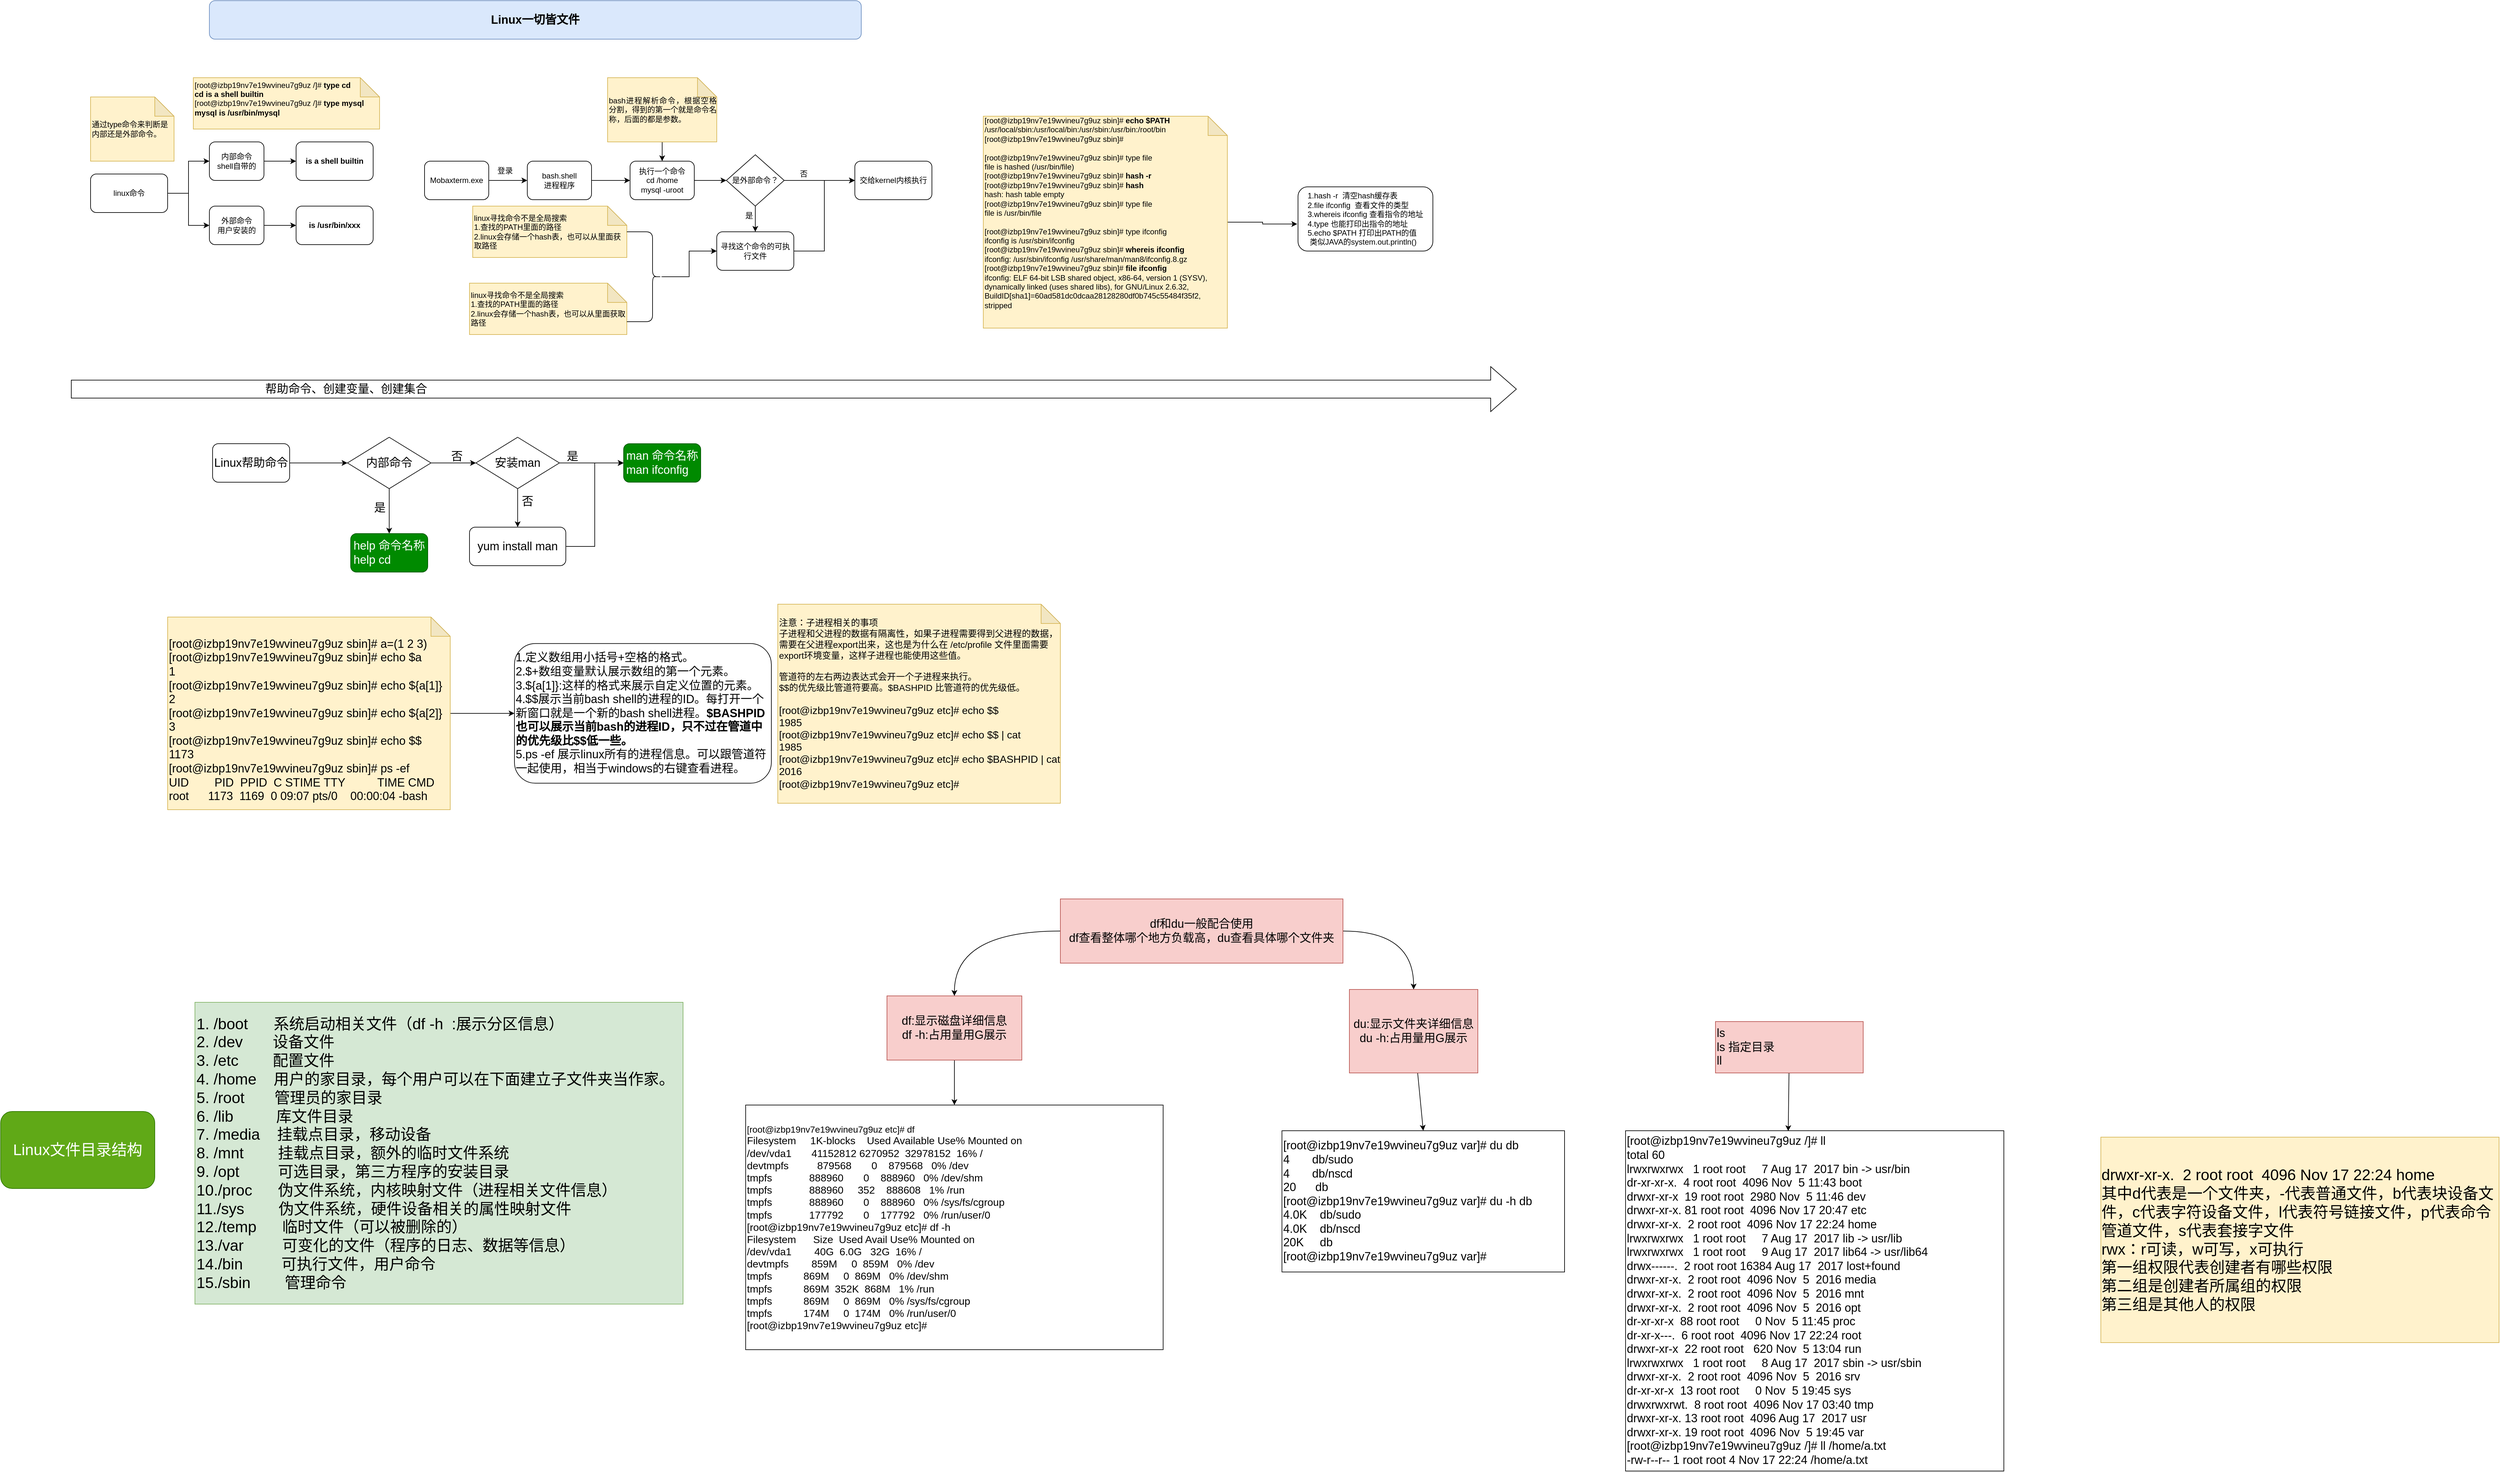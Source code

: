<mxfile version="20.3.0" type="github">
  <diagram id="oAzEaGaUQTRbANgigkAJ" name="第 1 页">
    <mxGraphModel dx="2728" dy="2198" grid="1" gridSize="10" guides="1" tooltips="1" connect="1" arrows="1" fold="1" page="1" pageScale="1" pageWidth="827" pageHeight="1169" math="0" shadow="0">
      <root>
        <mxCell id="0" />
        <mxCell id="1" parent="0" />
        <mxCell id="oppgy_vlvS0_JxThyo8Q-2" style="edgeStyle=orthogonalEdgeStyle;rounded=0;orthogonalLoop=1;jettySize=auto;html=1;exitX=1;exitY=0.5;exitDx=0;exitDy=0;" parent="1" source="oppgy_vlvS0_JxThyo8Q-1" edge="1">
          <mxGeometry relative="1" as="geometry">
            <mxPoint x="710" y="-50" as="targetPoint" />
          </mxGeometry>
        </mxCell>
        <mxCell id="oppgy_vlvS0_JxThyo8Q-1" value="Mobaxterm.exe" style="rounded=1;whiteSpace=wrap;html=1;" parent="1" vertex="1">
          <mxGeometry x="550" y="-80" width="100" height="60" as="geometry" />
        </mxCell>
        <mxCell id="oppgy_vlvS0_JxThyo8Q-5" style="edgeStyle=orthogonalEdgeStyle;rounded=0;orthogonalLoop=1;jettySize=auto;html=1;" parent="1" source="oppgy_vlvS0_JxThyo8Q-3" edge="1">
          <mxGeometry relative="1" as="geometry">
            <mxPoint x="870" y="-50" as="targetPoint" />
          </mxGeometry>
        </mxCell>
        <mxCell id="oppgy_vlvS0_JxThyo8Q-3" value="bash.shell&lt;br&gt;进程程序" style="rounded=1;whiteSpace=wrap;html=1;" parent="1" vertex="1">
          <mxGeometry x="710" y="-80" width="100" height="60" as="geometry" />
        </mxCell>
        <mxCell id="oppgy_vlvS0_JxThyo8Q-4" value="登录" style="text;html=1;align=center;verticalAlign=middle;resizable=0;points=[];autosize=1;strokeColor=none;fillColor=none;" parent="1" vertex="1">
          <mxGeometry x="650" y="-80" width="50" height="30" as="geometry" />
        </mxCell>
        <mxCell id="oppgy_vlvS0_JxThyo8Q-26" style="edgeStyle=orthogonalEdgeStyle;rounded=0;orthogonalLoop=1;jettySize=auto;html=1;entryX=0;entryY=0.5;entryDx=0;entryDy=0;" parent="1" source="oppgy_vlvS0_JxThyo8Q-6" target="oppgy_vlvS0_JxThyo8Q-25" edge="1">
          <mxGeometry relative="1" as="geometry" />
        </mxCell>
        <mxCell id="oppgy_vlvS0_JxThyo8Q-6" value="执行一个命令&lt;br&gt;cd /home&lt;br&gt;mysql -uroot" style="rounded=1;whiteSpace=wrap;html=1;" parent="1" vertex="1">
          <mxGeometry x="870" y="-80" width="100" height="60" as="geometry" />
        </mxCell>
        <mxCell id="oppgy_vlvS0_JxThyo8Q-24" style="edgeStyle=orthogonalEdgeStyle;rounded=0;orthogonalLoop=1;jettySize=auto;html=1;" parent="1" source="oppgy_vlvS0_JxThyo8Q-10" target="oppgy_vlvS0_JxThyo8Q-6" edge="1">
          <mxGeometry relative="1" as="geometry" />
        </mxCell>
        <mxCell id="oppgy_vlvS0_JxThyo8Q-10" value="&lt;div style=&quot;text-align: justify;&quot;&gt;&lt;span style=&quot;background-color: initial;&quot;&gt;bash进程解析命令，根据空格分割，得到的第一个就是命令名称，后面的都是参数。&lt;/span&gt;&lt;/div&gt;" style="shape=note;whiteSpace=wrap;html=1;backgroundOutline=1;darkOpacity=0.05;fillColor=#fff2cc;strokeColor=#d6b656;align=left;" parent="1" vertex="1">
          <mxGeometry x="835" y="-210" width="170" height="100" as="geometry" />
        </mxCell>
        <mxCell id="oppgy_vlvS0_JxThyo8Q-16" style="edgeStyle=orthogonalEdgeStyle;rounded=0;orthogonalLoop=1;jettySize=auto;html=1;exitX=1;exitY=0.5;exitDx=0;exitDy=0;entryX=0;entryY=0.5;entryDx=0;entryDy=0;" parent="1" source="oppgy_vlvS0_JxThyo8Q-12" target="oppgy_vlvS0_JxThyo8Q-13" edge="1">
          <mxGeometry relative="1" as="geometry" />
        </mxCell>
        <mxCell id="oppgy_vlvS0_JxThyo8Q-17" style="edgeStyle=orthogonalEdgeStyle;rounded=0;orthogonalLoop=1;jettySize=auto;html=1;exitX=1;exitY=0.5;exitDx=0;exitDy=0;entryX=0;entryY=0.5;entryDx=0;entryDy=0;" parent="1" source="oppgy_vlvS0_JxThyo8Q-12" target="oppgy_vlvS0_JxThyo8Q-14" edge="1">
          <mxGeometry relative="1" as="geometry" />
        </mxCell>
        <mxCell id="oppgy_vlvS0_JxThyo8Q-12" value="linux命令" style="rounded=1;whiteSpace=wrap;html=1;" parent="1" vertex="1">
          <mxGeometry x="30" y="-60" width="120" height="60" as="geometry" />
        </mxCell>
        <mxCell id="oppgy_vlvS0_JxThyo8Q-31" style="edgeStyle=orthogonalEdgeStyle;rounded=0;orthogonalLoop=1;jettySize=auto;html=1;entryX=0;entryY=0.5;entryDx=0;entryDy=0;" parent="1" source="oppgy_vlvS0_JxThyo8Q-13" target="oppgy_vlvS0_JxThyo8Q-30" edge="1">
          <mxGeometry relative="1" as="geometry" />
        </mxCell>
        <mxCell id="oppgy_vlvS0_JxThyo8Q-13" value="内部命令&lt;br&gt;shell自带的" style="rounded=1;whiteSpace=wrap;html=1;" parent="1" vertex="1">
          <mxGeometry x="215" y="-110" width="85" height="60" as="geometry" />
        </mxCell>
        <mxCell id="oppgy_vlvS0_JxThyo8Q-33" style="edgeStyle=orthogonalEdgeStyle;rounded=0;orthogonalLoop=1;jettySize=auto;html=1;entryX=0;entryY=0.5;entryDx=0;entryDy=0;" parent="1" source="oppgy_vlvS0_JxThyo8Q-14" target="oppgy_vlvS0_JxThyo8Q-32" edge="1">
          <mxGeometry relative="1" as="geometry" />
        </mxCell>
        <mxCell id="oppgy_vlvS0_JxThyo8Q-14" value="外部命令&lt;br&gt;用户安装的" style="rounded=1;whiteSpace=wrap;html=1;" parent="1" vertex="1">
          <mxGeometry x="215" y="-10" width="85" height="60" as="geometry" />
        </mxCell>
        <mxCell id="oppgy_vlvS0_JxThyo8Q-19" value="通过type命令来判断是内部还是外部命令。" style="shape=note;whiteSpace=wrap;html=1;backgroundOutline=1;darkOpacity=0.05;fillColor=#fff2cc;strokeColor=#d6b656;align=left;" parent="1" vertex="1">
          <mxGeometry x="30" y="-180" width="130" height="100" as="geometry" />
        </mxCell>
        <mxCell id="oppgy_vlvS0_JxThyo8Q-20" value="&lt;div&gt;[root@izbp19nv7e19wvineu7g9uz /]# &lt;b&gt;type cd&lt;/b&gt;&lt;/div&gt;&lt;div&gt;&lt;b&gt;cd is a shell builtin&lt;/b&gt;&lt;/div&gt;&lt;div&gt;[root@izbp19nv7e19wvineu7g9uz /]# &lt;b&gt;type mysql&lt;/b&gt;&lt;/div&gt;&lt;div&gt;&lt;b&gt;mysql is /usr/bin/mysql&lt;/b&gt;&lt;/div&gt;&lt;div&gt;&lt;br&gt;&lt;/div&gt;" style="shape=note;whiteSpace=wrap;html=1;backgroundOutline=1;darkOpacity=0.05;fillColor=#fff2cc;strokeColor=#d6b656;align=left;" parent="1" vertex="1">
          <mxGeometry x="190" y="-210" width="290" height="80" as="geometry" />
        </mxCell>
        <mxCell id="oppgy_vlvS0_JxThyo8Q-35" style="edgeStyle=orthogonalEdgeStyle;rounded=0;orthogonalLoop=1;jettySize=auto;html=1;entryX=0;entryY=0.5;entryDx=0;entryDy=0;" parent="1" source="oppgy_vlvS0_JxThyo8Q-23" target="oppgy_vlvS0_JxThyo8Q-34" edge="1">
          <mxGeometry relative="1" as="geometry" />
        </mxCell>
        <mxCell id="oppgy_vlvS0_JxThyo8Q-23" value="寻找这个命令的可执行文件" style="rounded=1;whiteSpace=wrap;html=1;" parent="1" vertex="1">
          <mxGeometry x="1005" y="30" width="120" height="60" as="geometry" />
        </mxCell>
        <mxCell id="oppgy_vlvS0_JxThyo8Q-28" style="edgeStyle=orthogonalEdgeStyle;rounded=0;orthogonalLoop=1;jettySize=auto;html=1;" parent="1" source="oppgy_vlvS0_JxThyo8Q-25" target="oppgy_vlvS0_JxThyo8Q-23" edge="1">
          <mxGeometry relative="1" as="geometry" />
        </mxCell>
        <mxCell id="oppgy_vlvS0_JxThyo8Q-36" style="edgeStyle=orthogonalEdgeStyle;rounded=0;orthogonalLoop=1;jettySize=auto;html=1;entryX=0;entryY=0.5;entryDx=0;entryDy=0;" parent="1" source="oppgy_vlvS0_JxThyo8Q-25" target="oppgy_vlvS0_JxThyo8Q-34" edge="1">
          <mxGeometry relative="1" as="geometry" />
        </mxCell>
        <mxCell id="oppgy_vlvS0_JxThyo8Q-25" value="是外部命令？" style="rhombus;whiteSpace=wrap;html=1;" parent="1" vertex="1">
          <mxGeometry x="1020" y="-90" width="90" height="80" as="geometry" />
        </mxCell>
        <mxCell id="oppgy_vlvS0_JxThyo8Q-29" value="是" style="text;html=1;align=center;verticalAlign=middle;resizable=0;points=[];autosize=1;strokeColor=none;fillColor=none;" parent="1" vertex="1">
          <mxGeometry x="1035" y="-10" width="40" height="30" as="geometry" />
        </mxCell>
        <mxCell id="oppgy_vlvS0_JxThyo8Q-30" value="&lt;b style=&quot;text-align: left;&quot;&gt;is a shell builtin&lt;/b&gt;" style="rounded=1;whiteSpace=wrap;html=1;" parent="1" vertex="1">
          <mxGeometry x="350" y="-110" width="120" height="60" as="geometry" />
        </mxCell>
        <mxCell id="oppgy_vlvS0_JxThyo8Q-32" value="&lt;b style=&quot;text-align: left;&quot;&gt;is /usr/bin/xxx&lt;/b&gt;" style="rounded=1;whiteSpace=wrap;html=1;" parent="1" vertex="1">
          <mxGeometry x="350" y="-10" width="120" height="60" as="geometry" />
        </mxCell>
        <mxCell id="oppgy_vlvS0_JxThyo8Q-34" value="交给kernel内核执行" style="rounded=1;whiteSpace=wrap;html=1;" parent="1" vertex="1">
          <mxGeometry x="1220" y="-80" width="120" height="60" as="geometry" />
        </mxCell>
        <mxCell id="oppgy_vlvS0_JxThyo8Q-37" value="否" style="text;html=1;align=center;verticalAlign=middle;resizable=0;points=[];autosize=1;strokeColor=none;fillColor=none;" parent="1" vertex="1">
          <mxGeometry x="1120" y="-75" width="40" height="30" as="geometry" />
        </mxCell>
        <mxCell id="oppgy_vlvS0_JxThyo8Q-38" value="linux寻找命令不是全局搜索&lt;br&gt;1.查找的PATH里面的路径&lt;br&gt;&lt;div style=&quot;&quot;&gt;&lt;span style=&quot;background-color: initial;&quot;&gt;2.linux会存储一个hash表，也可以从里面获取路径&lt;/span&gt;&lt;/div&gt;" style="shape=note;whiteSpace=wrap;html=1;backgroundOutline=1;darkOpacity=0.05;fillColor=#fff2cc;strokeColor=#d6b656;align=left;" parent="1" vertex="1">
          <mxGeometry x="625" y="-10" width="240" height="80" as="geometry" />
        </mxCell>
        <mxCell id="oppgy_vlvS0_JxThyo8Q-39" value="linux寻找命令不是全局搜索&lt;br&gt;1.查找的PATH里面的路径&lt;br&gt;&lt;div style=&quot;&quot;&gt;&lt;span style=&quot;background-color: initial;&quot;&gt;2.linux会存储一个hash表，也可以从里面获取路径&lt;/span&gt;&lt;/div&gt;" style="shape=note;whiteSpace=wrap;html=1;backgroundOutline=1;darkOpacity=0.05;fillColor=#fff2cc;strokeColor=#d6b656;align=left;" parent="1" vertex="1">
          <mxGeometry x="620" y="110" width="245" height="80" as="geometry" />
        </mxCell>
        <mxCell id="oppgy_vlvS0_JxThyo8Q-46" style="edgeStyle=orthogonalEdgeStyle;rounded=0;orthogonalLoop=1;jettySize=auto;html=1;entryX=-0.006;entryY=0.579;entryDx=0;entryDy=0;entryPerimeter=0;fontSize=18;" parent="1" source="oppgy_vlvS0_JxThyo8Q-40" target="oppgy_vlvS0_JxThyo8Q-44" edge="1">
          <mxGeometry relative="1" as="geometry" />
        </mxCell>
        <mxCell id="oppgy_vlvS0_JxThyo8Q-40" value="&lt;div&gt;&lt;div&gt;[root@izbp19nv7e19wvineu7g9uz sbin]# &lt;b&gt;echo $PATH&lt;/b&gt;&lt;/div&gt;&lt;div&gt;/usr/local/sbin:/usr/local/bin:/usr/sbin:/usr/bin:/root/bin&lt;/div&gt;&lt;div&gt;[root@izbp19nv7e19wvineu7g9uz sbin]#&lt;/div&gt;&lt;/div&gt;&lt;div&gt;&lt;br&gt;&lt;/div&gt;&lt;div&gt;[root@izbp19nv7e19wvineu7g9uz sbin]# type file&lt;/div&gt;&lt;div&gt;file is hashed (/usr/bin/file)&lt;/div&gt;&lt;div&gt;[root@izbp19nv7e19wvineu7g9uz sbin]# &lt;b&gt;hash -r&lt;/b&gt;&lt;/div&gt;&lt;div&gt;[root@izbp19nv7e19wvineu7g9uz sbin]# &lt;b&gt;hash&lt;/b&gt;&lt;/div&gt;&lt;div&gt;hash: hash table empty&lt;/div&gt;&lt;div&gt;[root@izbp19nv7e19wvineu7g9uz sbin]# type file&lt;/div&gt;&lt;div&gt;file is /usr/bin/file&lt;/div&gt;&lt;div&gt;&lt;br&gt;&lt;/div&gt;&lt;div&gt;&lt;div&gt;[root@izbp19nv7e19wvineu7g9uz sbin]# type ifconfig&lt;/div&gt;&lt;div&gt;ifconfig is /usr/sbin/ifconfig&lt;/div&gt;&lt;div&gt;[root@izbp19nv7e19wvineu7g9uz sbin]# &lt;b&gt;whereis ifconfig&lt;/b&gt;&lt;/div&gt;&lt;div&gt;ifconfig: /usr/sbin/ifconfig /usr/share/man/man8/ifconfig.8.gz&lt;/div&gt;&lt;div&gt;[root@izbp19nv7e19wvineu7g9uz sbin]# &lt;b&gt;file ifconfig&lt;/b&gt;&lt;/div&gt;&lt;div&gt;ifconfig: ELF 64-bit LSB shared object, x86-64, version 1 (SYSV), dynamically linked (uses shared libs), for GNU/Linux 2.6.32, BuildID[sha1]=60ad581dc0dcaa28128280df0b745c55484f35f2, stripped&lt;/div&gt;&lt;/div&gt;&lt;div&gt;&lt;br&gt;&lt;/div&gt;&lt;div&gt;&lt;br&gt;&lt;/div&gt;" style="shape=note;whiteSpace=wrap;html=1;backgroundOutline=1;darkOpacity=0.05;fillColor=#fff2cc;strokeColor=#d6b656;align=left;" parent="1" vertex="1">
          <mxGeometry x="1420" y="-150" width="380" height="330" as="geometry" />
        </mxCell>
        <mxCell id="oppgy_vlvS0_JxThyo8Q-42" style="edgeStyle=orthogonalEdgeStyle;rounded=0;orthogonalLoop=1;jettySize=auto;html=1;" parent="1" source="oppgy_vlvS0_JxThyo8Q-41" target="oppgy_vlvS0_JxThyo8Q-23" edge="1">
          <mxGeometry relative="1" as="geometry">
            <Array as="points">
              <mxPoint x="962" y="100" />
              <mxPoint x="962" y="60" />
            </Array>
          </mxGeometry>
        </mxCell>
        <mxCell id="oppgy_vlvS0_JxThyo8Q-41" value="" style="shape=curlyBracket;whiteSpace=wrap;html=1;rounded=1;flipH=1;labelPosition=right;verticalLabelPosition=middle;align=left;verticalAlign=middle;size=0.259;" parent="1" vertex="1">
          <mxGeometry x="865" y="30" width="54" height="140" as="geometry" />
        </mxCell>
        <mxCell id="oppgy_vlvS0_JxThyo8Q-44" value="&lt;div style=&quot;text-align: left;&quot;&gt;&lt;span style=&quot;background-color: initial;&quot;&gt;1.hash -r&amp;nbsp; 清空hash缓存表&lt;/span&gt;&lt;/div&gt;&lt;div style=&quot;text-align: left;&quot;&gt;&lt;span style=&quot;background-color: initial;&quot;&gt;2.file ifconfig&amp;nbsp; 查看文件的类型&lt;/span&gt;&lt;/div&gt;&lt;div style=&quot;text-align: left;&quot;&gt;&lt;span style=&quot;background-color: initial;&quot;&gt;3.whereis ifconfig 查看指令的地址&lt;/span&gt;&lt;/div&gt;&lt;div style=&quot;text-align: left;&quot;&gt;&lt;span style=&quot;background-color: initial;&quot;&gt;4.type 也能打印出指令的地址&lt;/span&gt;&lt;/div&gt;&lt;div style=&quot;text-align: left;&quot;&gt;&lt;span style=&quot;background-color: initial;&quot;&gt;5.echo $PATH 打印出PATH的值&lt;/span&gt;&lt;/div&gt;&lt;div style=&quot;text-align: left;&quot;&gt;&lt;span style=&quot;background-color: initial;&quot;&gt;&amp;nbsp;类似JAVA的system.out.println()&lt;/span&gt;&lt;/div&gt;" style="rounded=1;whiteSpace=wrap;html=1;" parent="1" vertex="1">
          <mxGeometry x="1910" y="-40" width="210" height="100" as="geometry" />
        </mxCell>
        <mxCell id="oppgy_vlvS0_JxThyo8Q-45" value="&lt;font style=&quot;font-size: 18px;&quot;&gt;&lt;b&gt;Linux一切皆文件&lt;/b&gt;&lt;/font&gt;" style="rounded=1;whiteSpace=wrap;html=1;fillColor=#dae8fc;strokeColor=#6c8ebf;" parent="1" vertex="1">
          <mxGeometry x="215" y="-330" width="1015" height="60" as="geometry" />
        </mxCell>
        <mxCell id="oppgy_vlvS0_JxThyo8Q-48" value="&amp;nbsp; &amp;nbsp; &amp;nbsp; &amp;nbsp; &amp;nbsp; &amp;nbsp; &amp;nbsp; &amp;nbsp; &amp;nbsp; &amp;nbsp; &amp;nbsp; &amp;nbsp; &amp;nbsp; &amp;nbsp; &amp;nbsp; &amp;nbsp; &amp;nbsp; &amp;nbsp; &amp;nbsp; &amp;nbsp; &amp;nbsp; &amp;nbsp; &amp;nbsp; &amp;nbsp; &amp;nbsp; &amp;nbsp; &amp;nbsp; &amp;nbsp; &amp;nbsp; &amp;nbsp; 帮助命令、创建变量、创建集合" style="html=1;shadow=0;dashed=0;align=left;verticalAlign=middle;shape=mxgraph.arrows2.arrow;dy=0.6;dx=40;notch=0;fontSize=18;" parent="1" vertex="1">
          <mxGeometry y="240" width="2250" height="70" as="geometry" />
        </mxCell>
        <mxCell id="oppgy_vlvS0_JxThyo8Q-53" style="edgeStyle=orthogonalEdgeStyle;rounded=0;orthogonalLoop=1;jettySize=auto;html=1;entryX=0;entryY=0.5;entryDx=0;entryDy=0;fontSize=18;" parent="1" source="oppgy_vlvS0_JxThyo8Q-49" target="oppgy_vlvS0_JxThyo8Q-51" edge="1">
          <mxGeometry relative="1" as="geometry" />
        </mxCell>
        <mxCell id="oppgy_vlvS0_JxThyo8Q-49" value="Linux帮助命令" style="rounded=1;whiteSpace=wrap;html=1;fontSize=18;" parent="1" vertex="1">
          <mxGeometry x="220" y="360" width="120" height="60" as="geometry" />
        </mxCell>
        <mxCell id="oppgy_vlvS0_JxThyo8Q-55" style="edgeStyle=orthogonalEdgeStyle;rounded=0;orthogonalLoop=1;jettySize=auto;html=1;entryX=0.5;entryY=0;entryDx=0;entryDy=0;fontSize=18;" parent="1" source="oppgy_vlvS0_JxThyo8Q-51" target="oppgy_vlvS0_JxThyo8Q-54" edge="1">
          <mxGeometry relative="1" as="geometry" />
        </mxCell>
        <mxCell id="oppgy_vlvS0_JxThyo8Q-61" style="edgeStyle=orthogonalEdgeStyle;rounded=0;orthogonalLoop=1;jettySize=auto;html=1;entryX=0;entryY=0.5;entryDx=0;entryDy=0;fontSize=18;" parent="1" source="oppgy_vlvS0_JxThyo8Q-51" target="oppgy_vlvS0_JxThyo8Q-60" edge="1">
          <mxGeometry relative="1" as="geometry" />
        </mxCell>
        <mxCell id="oppgy_vlvS0_JxThyo8Q-51" value="内部命令" style="rhombus;whiteSpace=wrap;html=1;fontSize=18;" parent="1" vertex="1">
          <mxGeometry x="430" y="350" width="130" height="80" as="geometry" />
        </mxCell>
        <mxCell id="oppgy_vlvS0_JxThyo8Q-54" value="help 命令名称&lt;br&gt;&lt;div style=&quot;text-align: left;&quot;&gt;&lt;span style=&quot;background-color: initial;&quot;&gt;help cd&lt;/span&gt;&lt;/div&gt;" style="rounded=1;whiteSpace=wrap;html=1;fontSize=18;fillColor=#008a00;fontColor=#ffffff;strokeColor=#005700;" parent="1" vertex="1">
          <mxGeometry x="435" y="500" width="120" height="60" as="geometry" />
        </mxCell>
        <mxCell id="oppgy_vlvS0_JxThyo8Q-56" value="是" style="text;html=1;align=center;verticalAlign=middle;resizable=0;points=[];autosize=1;strokeColor=none;fillColor=none;fontSize=18;" parent="1" vertex="1">
          <mxGeometry x="460" y="440" width="40" height="40" as="geometry" />
        </mxCell>
        <mxCell id="oppgy_vlvS0_JxThyo8Q-57" value="man 命令名称&lt;br&gt;&lt;div style=&quot;text-align: left;&quot;&gt;&lt;span style=&quot;background-color: initial;&quot;&gt;man ifconfig&lt;/span&gt;&lt;/div&gt;" style="rounded=1;whiteSpace=wrap;html=1;fontSize=18;fillColor=#008a00;fontColor=#ffffff;strokeColor=#005700;" parent="1" vertex="1">
          <mxGeometry x="860" y="360" width="120" height="60" as="geometry" />
        </mxCell>
        <mxCell id="oppgy_vlvS0_JxThyo8Q-59" value="否" style="text;html=1;align=center;verticalAlign=middle;resizable=0;points=[];autosize=1;strokeColor=none;fillColor=none;fontSize=18;" parent="1" vertex="1">
          <mxGeometry x="580" y="360" width="40" height="40" as="geometry" />
        </mxCell>
        <mxCell id="oppgy_vlvS0_JxThyo8Q-62" style="edgeStyle=orthogonalEdgeStyle;rounded=0;orthogonalLoop=1;jettySize=auto;html=1;entryX=0;entryY=0.5;entryDx=0;entryDy=0;fontSize=18;" parent="1" source="oppgy_vlvS0_JxThyo8Q-60" target="oppgy_vlvS0_JxThyo8Q-57" edge="1">
          <mxGeometry relative="1" as="geometry" />
        </mxCell>
        <mxCell id="oppgy_vlvS0_JxThyo8Q-64" style="edgeStyle=orthogonalEdgeStyle;rounded=0;orthogonalLoop=1;jettySize=auto;html=1;fontSize=18;" parent="1" source="oppgy_vlvS0_JxThyo8Q-60" target="oppgy_vlvS0_JxThyo8Q-63" edge="1">
          <mxGeometry relative="1" as="geometry" />
        </mxCell>
        <mxCell id="oppgy_vlvS0_JxThyo8Q-60" value="安装man" style="rhombus;whiteSpace=wrap;html=1;fontSize=18;" parent="1" vertex="1">
          <mxGeometry x="630" y="350" width="130" height="80" as="geometry" />
        </mxCell>
        <mxCell id="oppgy_vlvS0_JxThyo8Q-65" style="edgeStyle=orthogonalEdgeStyle;rounded=0;orthogonalLoop=1;jettySize=auto;html=1;entryX=0;entryY=0.5;entryDx=0;entryDy=0;fontSize=18;" parent="1" source="oppgy_vlvS0_JxThyo8Q-63" target="oppgy_vlvS0_JxThyo8Q-57" edge="1">
          <mxGeometry relative="1" as="geometry" />
        </mxCell>
        <mxCell id="oppgy_vlvS0_JxThyo8Q-63" value="yum install man" style="rounded=1;whiteSpace=wrap;html=1;fontSize=18;" parent="1" vertex="1">
          <mxGeometry x="620" y="490" width="150" height="60" as="geometry" />
        </mxCell>
        <mxCell id="oppgy_vlvS0_JxThyo8Q-66" value="是" style="text;html=1;align=center;verticalAlign=middle;resizable=0;points=[];autosize=1;strokeColor=none;fillColor=none;fontSize=18;" parent="1" vertex="1">
          <mxGeometry x="760" y="360" width="40" height="40" as="geometry" />
        </mxCell>
        <mxCell id="oppgy_vlvS0_JxThyo8Q-67" value="否" style="text;html=1;align=center;verticalAlign=middle;resizable=0;points=[];autosize=1;strokeColor=none;fillColor=none;fontSize=18;" parent="1" vertex="1">
          <mxGeometry x="690" y="430" width="40" height="40" as="geometry" />
        </mxCell>
        <mxCell id="oppgy_vlvS0_JxThyo8Q-70" style="edgeStyle=orthogonalEdgeStyle;rounded=0;orthogonalLoop=1;jettySize=auto;html=1;fontSize=14;" parent="1" source="oppgy_vlvS0_JxThyo8Q-68" target="oppgy_vlvS0_JxThyo8Q-69" edge="1">
          <mxGeometry relative="1" as="geometry" />
        </mxCell>
        <mxCell id="oppgy_vlvS0_JxThyo8Q-68" value="&lt;div&gt;&lt;br&gt;&lt;/div&gt;&lt;div&gt;[root@izbp19nv7e19wvineu7g9uz sbin]# a=(1 2 3)&lt;/div&gt;&lt;div&gt;[root@izbp19nv7e19wvineu7g9uz sbin]# echo $a&lt;/div&gt;&lt;div&gt;1&lt;/div&gt;&lt;div&gt;[root@izbp19nv7e19wvineu7g9uz sbin]# echo ${a[1]}&lt;/div&gt;&lt;div&gt;2&lt;/div&gt;&lt;div&gt;[root@izbp19nv7e19wvineu7g9uz sbin]# echo ${a[2]}&lt;/div&gt;&lt;div&gt;3&lt;/div&gt;&lt;div&gt;[root@izbp19nv7e19wvineu7g9uz sbin]# echo $$&lt;/div&gt;&lt;div&gt;1173&lt;/div&gt;&lt;div&gt;[root@izbp19nv7e19wvineu7g9uz sbin]# ps -ef&lt;/div&gt;&lt;div&gt;&lt;div&gt;UID&amp;nbsp; &amp;nbsp; &amp;nbsp; &amp;nbsp; PID&amp;nbsp; PPID&amp;nbsp; C STIME TTY&amp;nbsp; &amp;nbsp; &amp;nbsp; &amp;nbsp; &amp;nbsp; TIME CMD&lt;/div&gt;&lt;/div&gt;&lt;div&gt;&lt;div&gt;root&amp;nbsp; &amp;nbsp; &amp;nbsp; 1173&amp;nbsp; 1169&amp;nbsp; 0 09:07 pts/0&amp;nbsp; &amp;nbsp; 00:00:04 -bash&lt;/div&gt;&lt;/div&gt;" style="shape=note;whiteSpace=wrap;html=1;backgroundOutline=1;darkOpacity=0.05;fontSize=18;align=left;fillColor=#fff2cc;strokeColor=#d6b656;" parent="1" vertex="1">
          <mxGeometry x="150" y="630" width="440" height="300" as="geometry" />
        </mxCell>
        <mxCell id="oppgy_vlvS0_JxThyo8Q-69" value="&lt;font style=&quot;&quot;&gt;&lt;font style=&quot;font-size: 18px;&quot;&gt;1.定义数组用小括号+空格的格式。&lt;br&gt;2.$+数组变量默认展示数组的第一个元素。&lt;br&gt;3.${a[1]}:这样的格式来展示自定义位置的元素。&lt;br&gt;4.$$展示当前bash shell的进程的ID。每打开一个新窗口就是一个新的bash shell进程。&lt;b&gt;$BASHPID也可以展示当前bash的进程ID，只不过在管道中的优先级比$$低一些。&lt;/b&gt;&lt;br&gt;5.ps -ef 展示linux所有的进程信息。可以跟管道符一起使用，相当于windows的右键查看进程。&lt;/font&gt;&lt;br&gt;&lt;/font&gt;" style="rounded=1;whiteSpace=wrap;html=1;fontSize=18;align=left;" parent="1" vertex="1">
          <mxGeometry x="690" y="671.25" width="400" height="217.5" as="geometry" />
        </mxCell>
        <mxCell id="ffRmx-ME7ue0RxgqSJRE-3" value="&lt;font style=&quot;font-size: 14px;&quot;&gt;注意：子进程相关的事项&lt;br&gt;子进程和父进程的数据有隔离性，如果子进程需要得到父进程的数据，需要在父进程export出来，这也是为什么在 /etc/profile 文件里面需要export环境变量，这样子进程也能使用这些值。&lt;br&gt;&lt;br&gt;管道符的左右两边表达式会开一个子进程来执行。&lt;br&gt;$$的优先级比管道符要高。$BASHPID 比管道符的优先级低。&lt;br&gt;&lt;br&gt;&lt;/font&gt;&lt;div&gt;&lt;font size=&quot;3&quot;&gt;[root@izbp19nv7e19wvineu7g9uz etc]# echo $$&lt;/font&gt;&lt;/div&gt;&lt;div&gt;&lt;font size=&quot;3&quot;&gt;1985&lt;/font&gt;&lt;/div&gt;&lt;div&gt;&lt;font size=&quot;3&quot;&gt;[root@izbp19nv7e19wvineu7g9uz etc]# echo $$ | cat&lt;/font&gt;&lt;/div&gt;&lt;div&gt;&lt;font size=&quot;3&quot;&gt;1985&lt;/font&gt;&lt;/div&gt;&lt;div&gt;&lt;font size=&quot;3&quot;&gt;[root@izbp19nv7e19wvineu7g9uz etc]# echo $BASHPID | cat&lt;/font&gt;&lt;/div&gt;&lt;div&gt;&lt;font size=&quot;3&quot;&gt;2016&lt;/font&gt;&lt;/div&gt;&lt;div&gt;&lt;font size=&quot;3&quot;&gt;[root@izbp19nv7e19wvineu7g9uz etc]#&amp;nbsp;&lt;/font&gt;&lt;/div&gt;" style="shape=note;whiteSpace=wrap;html=1;backgroundOutline=1;darkOpacity=0.05;fillColor=#fff2cc;strokeColor=#d6b656;align=left;" vertex="1" parent="1">
          <mxGeometry x="1100" y="610" width="440" height="310" as="geometry" />
        </mxCell>
        <mxCell id="ffRmx-ME7ue0RxgqSJRE-4" value="&lt;font style=&quot;font-size: 24px;&quot;&gt;Linux文件目录结构&lt;/font&gt;" style="rounded=1;whiteSpace=wrap;html=1;fillColor=#60a917;fontColor=#ffffff;strokeColor=#2D7600;" vertex="1" parent="1">
          <mxGeometry x="-110" y="1400" width="240" height="120" as="geometry" />
        </mxCell>
        <mxCell id="ffRmx-ME7ue0RxgqSJRE-6" value="&lt;span style=&quot;&quot;&gt;1. /boot&amp;nbsp; &amp;nbsp; &amp;nbsp; 系统启动相关文件（df -h&amp;nbsp; :展示分区信息）&lt;/span&gt;&lt;br style=&quot;&quot;&gt;&lt;span style=&quot;&quot;&gt;2. /dev&amp;nbsp; &amp;nbsp; &amp;nbsp; &amp;nbsp;设备文件&lt;/span&gt;&lt;br style=&quot;&quot;&gt;&lt;span style=&quot;&quot;&gt;3. /etc&amp;nbsp; &amp;nbsp; &amp;nbsp; &amp;nbsp; 配置文件&lt;/span&gt;&lt;br style=&quot;&quot;&gt;&lt;span style=&quot;&quot;&gt;4. /home&amp;nbsp; &amp;nbsp; 用户的家目录，每个用户可以在下面建立子文件夹当作家。&lt;/span&gt;&lt;br style=&quot;&quot;&gt;&lt;span style=&quot;&quot;&gt;5. /root&amp;nbsp; &amp;nbsp; &amp;nbsp; &amp;nbsp;管理员的家目录&lt;/span&gt;&lt;br style=&quot;&quot;&gt;&lt;span style=&quot;&quot;&gt;6. /lib&amp;nbsp; &amp;nbsp; &amp;nbsp; &amp;nbsp; &amp;nbsp; 库文件目录&lt;/span&gt;&lt;br style=&quot;&quot;&gt;&lt;span style=&quot;&quot;&gt;7. /media&amp;nbsp; &amp;nbsp; 挂载点目录，移动设备&lt;/span&gt;&lt;br style=&quot;&quot;&gt;&lt;span style=&quot;&quot;&gt;8. /mnt&amp;nbsp; &amp;nbsp; &amp;nbsp; &amp;nbsp; 挂载点目录，额外的临时文件系统&lt;/span&gt;&lt;br style=&quot;&quot;&gt;&lt;span style=&quot;&quot;&gt;9. /opt&amp;nbsp; &amp;nbsp;&lt;/span&gt;&lt;span style=&quot;&quot;&gt;	&lt;/span&gt;&lt;span style=&quot;&quot;&gt;&amp;nbsp; &amp;nbsp; &amp;nbsp;可选目录，第三方程序的安装目录&lt;/span&gt;&lt;br style=&quot;&quot;&gt;&lt;span style=&quot;&quot;&gt;10./proc&amp;nbsp; &amp;nbsp; &amp;nbsp; 伪文件系统，内核映射文件（进程相关文件信息）&lt;/span&gt;&lt;br style=&quot;&quot;&gt;&lt;span style=&quot;&quot;&gt;11./sys&amp;nbsp; &amp;nbsp; &amp;nbsp; &amp;nbsp; 伪文件系统，硬件设备相关的属性映射文件&lt;/span&gt;&lt;br style=&quot;&quot;&gt;&lt;span style=&quot;&quot;&gt;12./temp&amp;nbsp; &amp;nbsp; &amp;nbsp; 临时文件（可以被删除的）&lt;/span&gt;&lt;br style=&quot;&quot;&gt;&lt;span style=&quot;&quot;&gt;13./var&amp;nbsp; &amp;nbsp; &amp;nbsp; &amp;nbsp; &amp;nbsp;可变化的文件（程序的日志、数据等信息）&lt;/span&gt;&lt;br style=&quot;&quot;&gt;&lt;span style=&quot;&quot;&gt;14./bin&amp;nbsp; &amp;nbsp; &amp;nbsp; &amp;nbsp; &amp;nbsp;可执行文件，用户命令&lt;/span&gt;&lt;br style=&quot;&quot;&gt;&lt;div style=&quot;&quot;&gt;&lt;span style=&quot;background-color: initial;&quot;&gt;15./sbin&amp;nbsp; &amp;nbsp; &amp;nbsp; &amp;nbsp; 管理命令&lt;/span&gt;&lt;/div&gt;" style="rounded=0;whiteSpace=wrap;html=1;fontSize=24;align=left;fillColor=#d5e8d4;strokeColor=#82b366;" vertex="1" parent="1">
          <mxGeometry x="192.5" y="1230" width="760" height="470" as="geometry" />
        </mxCell>
        <mxCell id="ffRmx-ME7ue0RxgqSJRE-8" value="&lt;div&gt;&lt;font style=&quot;font-size: 14px;&quot;&gt;[root@izbp19nv7e19wvineu7g9uz etc]# df&lt;/font&gt;&lt;/div&gt;&lt;div&gt;&lt;font size=&quot;3&quot;&gt;Filesystem&amp;nbsp; &amp;nbsp; &amp;nbsp;1K-blocks&amp;nbsp; &amp;nbsp; Used Available Use% Mounted on&lt;/font&gt;&lt;/div&gt;&lt;div&gt;&lt;font size=&quot;3&quot;&gt;/dev/vda1&amp;nbsp; &amp;nbsp; &amp;nbsp; &amp;nbsp;41152812 6270952&amp;nbsp; 32978152&amp;nbsp; 16% /&lt;/font&gt;&lt;/div&gt;&lt;div&gt;&lt;font size=&quot;3&quot;&gt;devtmpfs&amp;nbsp; &amp;nbsp; &amp;nbsp; &amp;nbsp; &amp;nbsp; 879568&amp;nbsp; &amp;nbsp; &amp;nbsp; &amp;nbsp;0&amp;nbsp; &amp;nbsp; 879568&amp;nbsp; &amp;nbsp;0% /dev&lt;/font&gt;&lt;/div&gt;&lt;div&gt;&lt;font size=&quot;3&quot;&gt;tmpfs&amp;nbsp; &amp;nbsp; &amp;nbsp; &amp;nbsp; &amp;nbsp; &amp;nbsp; &amp;nbsp;888960&amp;nbsp; &amp;nbsp; &amp;nbsp; &amp;nbsp;0&amp;nbsp; &amp;nbsp; 888960&amp;nbsp; &amp;nbsp;0% /dev/shm&lt;/font&gt;&lt;/div&gt;&lt;div&gt;&lt;font size=&quot;3&quot;&gt;tmpfs&amp;nbsp; &amp;nbsp; &amp;nbsp; &amp;nbsp; &amp;nbsp; &amp;nbsp; &amp;nbsp;888960&amp;nbsp; &amp;nbsp; &amp;nbsp;352&amp;nbsp; &amp;nbsp; 888608&amp;nbsp; &amp;nbsp;1% /run&lt;/font&gt;&lt;/div&gt;&lt;div&gt;&lt;font size=&quot;3&quot;&gt;tmpfs&amp;nbsp; &amp;nbsp; &amp;nbsp; &amp;nbsp; &amp;nbsp; &amp;nbsp; &amp;nbsp;888960&amp;nbsp; &amp;nbsp; &amp;nbsp; &amp;nbsp;0&amp;nbsp; &amp;nbsp; 888960&amp;nbsp; &amp;nbsp;0% /sys/fs/cgroup&lt;/font&gt;&lt;/div&gt;&lt;div&gt;&lt;font size=&quot;3&quot;&gt;tmpfs&amp;nbsp; &amp;nbsp; &amp;nbsp; &amp;nbsp; &amp;nbsp; &amp;nbsp; &amp;nbsp;177792&amp;nbsp; &amp;nbsp; &amp;nbsp; &amp;nbsp;0&amp;nbsp; &amp;nbsp; 177792&amp;nbsp; &amp;nbsp;0% /run/user/0&lt;/font&gt;&lt;/div&gt;&lt;div&gt;&lt;font size=&quot;3&quot;&gt;[root@izbp19nv7e19wvineu7g9uz etc]# df -h&lt;/font&gt;&lt;/div&gt;&lt;div&gt;&lt;font size=&quot;3&quot;&gt;Filesystem&amp;nbsp; &amp;nbsp; &amp;nbsp; Size&amp;nbsp; Used Avail Use% Mounted on&lt;/font&gt;&lt;/div&gt;&lt;div&gt;&lt;font size=&quot;3&quot;&gt;/dev/vda1&amp;nbsp; &amp;nbsp; &amp;nbsp; &amp;nbsp; 40G&amp;nbsp; 6.0G&amp;nbsp; &amp;nbsp;32G&amp;nbsp; 16% /&lt;/font&gt;&lt;/div&gt;&lt;div&gt;&lt;font size=&quot;3&quot;&gt;devtmpfs&amp;nbsp; &amp;nbsp; &amp;nbsp; &amp;nbsp; 859M&amp;nbsp; &amp;nbsp; &amp;nbsp;0&amp;nbsp; 859M&amp;nbsp; &amp;nbsp;0% /dev&lt;/font&gt;&lt;/div&gt;&lt;div&gt;&lt;font size=&quot;3&quot;&gt;tmpfs&amp;nbsp; &amp;nbsp; &amp;nbsp; &amp;nbsp; &amp;nbsp; &amp;nbsp;869M&amp;nbsp; &amp;nbsp; &amp;nbsp;0&amp;nbsp; 869M&amp;nbsp; &amp;nbsp;0% /dev/shm&lt;/font&gt;&lt;/div&gt;&lt;div&gt;&lt;font size=&quot;3&quot;&gt;tmpfs&amp;nbsp; &amp;nbsp; &amp;nbsp; &amp;nbsp; &amp;nbsp; &amp;nbsp;869M&amp;nbsp; 352K&amp;nbsp; 868M&amp;nbsp; &amp;nbsp;1% /run&lt;/font&gt;&lt;/div&gt;&lt;div&gt;&lt;font size=&quot;3&quot;&gt;tmpfs&amp;nbsp; &amp;nbsp; &amp;nbsp; &amp;nbsp; &amp;nbsp; &amp;nbsp;869M&amp;nbsp; &amp;nbsp; &amp;nbsp;0&amp;nbsp; 869M&amp;nbsp; &amp;nbsp;0% /sys/fs/cgroup&lt;/font&gt;&lt;/div&gt;&lt;div&gt;&lt;font size=&quot;3&quot;&gt;tmpfs&amp;nbsp; &amp;nbsp; &amp;nbsp; &amp;nbsp; &amp;nbsp; &amp;nbsp;174M&amp;nbsp; &amp;nbsp; &amp;nbsp;0&amp;nbsp; 174M&amp;nbsp; &amp;nbsp;0% /run/user/0&lt;/font&gt;&lt;/div&gt;&lt;div&gt;&lt;font size=&quot;3&quot;&gt;[root@izbp19nv7e19wvineu7g9uz etc]#&amp;nbsp;&lt;/font&gt;&lt;/div&gt;" style="rounded=0;whiteSpace=wrap;html=1;fontSize=10;align=left;" vertex="1" parent="1">
          <mxGeometry x="1050" y="1390" width="650" height="381" as="geometry" />
        </mxCell>
        <mxCell id="ffRmx-ME7ue0RxgqSJRE-10" style="edgeStyle=orthogonalEdgeStyle;rounded=0;orthogonalLoop=1;jettySize=auto;html=1;entryX=0.5;entryY=0;entryDx=0;entryDy=0;fontSize=14;" edge="1" parent="1" source="ffRmx-ME7ue0RxgqSJRE-9" target="ffRmx-ME7ue0RxgqSJRE-8">
          <mxGeometry relative="1" as="geometry" />
        </mxCell>
        <mxCell id="ffRmx-ME7ue0RxgqSJRE-9" value="&lt;font style=&quot;font-size: 18px;&quot;&gt;df:显示磁盘详细信息&lt;br&gt;df -h:占用量用G展示&lt;/font&gt;" style="rounded=0;whiteSpace=wrap;html=1;fontSize=14;fillColor=#f8cecc;strokeColor=#b85450;" vertex="1" parent="1">
          <mxGeometry x="1270" y="1220" width="210" height="100" as="geometry" />
        </mxCell>
        <mxCell id="ffRmx-ME7ue0RxgqSJRE-15" style="edgeStyle=orthogonalEdgeStyle;curved=1;rounded=0;orthogonalLoop=1;jettySize=auto;html=1;fontSize=18;" edge="1" parent="1" source="ffRmx-ME7ue0RxgqSJRE-11" target="ffRmx-ME7ue0RxgqSJRE-9">
          <mxGeometry relative="1" as="geometry" />
        </mxCell>
        <mxCell id="ffRmx-ME7ue0RxgqSJRE-16" style="edgeStyle=orthogonalEdgeStyle;curved=1;rounded=0;orthogonalLoop=1;jettySize=auto;html=1;entryX=0.5;entryY=0;entryDx=0;entryDy=0;fontSize=18;" edge="1" parent="1" source="ffRmx-ME7ue0RxgqSJRE-11" target="ffRmx-ME7ue0RxgqSJRE-12">
          <mxGeometry relative="1" as="geometry" />
        </mxCell>
        <mxCell id="ffRmx-ME7ue0RxgqSJRE-11" value="&lt;font style=&quot;font-size: 18px;&quot;&gt;df和du一般配合使用&lt;br&gt;df查看整体哪个地方负载高，du查看具体哪个文件夹&lt;br&gt;&lt;/font&gt;" style="rounded=0;whiteSpace=wrap;html=1;fontSize=14;fillColor=#f8cecc;strokeColor=#b85450;" vertex="1" parent="1">
          <mxGeometry x="1540" y="1069" width="440" height="100" as="geometry" />
        </mxCell>
        <mxCell id="ffRmx-ME7ue0RxgqSJRE-19" style="edgeStyle=none;rounded=0;orthogonalLoop=1;jettySize=auto;html=1;entryX=0.5;entryY=0;entryDx=0;entryDy=0;fontSize=18;" edge="1" parent="1" source="ffRmx-ME7ue0RxgqSJRE-12" target="ffRmx-ME7ue0RxgqSJRE-17">
          <mxGeometry relative="1" as="geometry" />
        </mxCell>
        <mxCell id="ffRmx-ME7ue0RxgqSJRE-12" value="&lt;font style=&quot;font-size: 18px;&quot;&gt;du:显示文件夹详细信息&lt;br&gt;du -h:占用量用G展示&lt;/font&gt;" style="rounded=0;whiteSpace=wrap;html=1;fontSize=14;fillColor=#f8cecc;strokeColor=#b85450;" vertex="1" parent="1">
          <mxGeometry x="1990" y="1210" width="200" height="130" as="geometry" />
        </mxCell>
        <mxCell id="ffRmx-ME7ue0RxgqSJRE-21" style="edgeStyle=none;rounded=0;orthogonalLoop=1;jettySize=auto;html=1;entryX=0.43;entryY=0.001;entryDx=0;entryDy=0;entryPerimeter=0;fontSize=18;" edge="1" parent="1" source="ffRmx-ME7ue0RxgqSJRE-13" target="ffRmx-ME7ue0RxgqSJRE-20">
          <mxGeometry relative="1" as="geometry" />
        </mxCell>
        <mxCell id="ffRmx-ME7ue0RxgqSJRE-13" value="&lt;font style=&quot;font-size: 18px;&quot;&gt;ls&lt;br&gt;ls 指定目录&lt;br&gt;ll&amp;nbsp; &amp;nbsp;&lt;/font&gt;" style="rounded=0;whiteSpace=wrap;html=1;fontSize=14;fillColor=#f8cecc;strokeColor=#b85450;align=left;" vertex="1" parent="1">
          <mxGeometry x="2560" y="1260" width="230" height="80" as="geometry" />
        </mxCell>
        <mxCell id="ffRmx-ME7ue0RxgqSJRE-17" value="&lt;div&gt;[root@izbp19nv7e19wvineu7g9uz var]# du db&lt;/div&gt;&lt;div&gt;4&amp;nbsp; &amp;nbsp; &amp;nbsp; &amp;nbsp;db/sudo&lt;/div&gt;&lt;div&gt;4&amp;nbsp; &amp;nbsp; &amp;nbsp; &amp;nbsp;db/nscd&lt;/div&gt;&lt;div&gt;20&amp;nbsp; &amp;nbsp; &amp;nbsp; db&lt;/div&gt;&lt;div&gt;[root@izbp19nv7e19wvineu7g9uz var]# du -h db&lt;/div&gt;&lt;div&gt;4.0K&amp;nbsp; &amp;nbsp; db/sudo&lt;/div&gt;&lt;div&gt;4.0K&amp;nbsp; &amp;nbsp; db/nscd&lt;/div&gt;&lt;div&gt;20K&amp;nbsp; &amp;nbsp; &amp;nbsp;db&lt;/div&gt;&lt;div&gt;[root@izbp19nv7e19wvineu7g9uz var]#&amp;nbsp;&lt;/div&gt;" style="rounded=0;whiteSpace=wrap;html=1;fontSize=18;align=left;" vertex="1" parent="1">
          <mxGeometry x="1885" y="1430" width="440" height="220" as="geometry" />
        </mxCell>
        <mxCell id="ffRmx-ME7ue0RxgqSJRE-20" value="&lt;div&gt;[root@izbp19nv7e19wvineu7g9uz /]# ll&lt;/div&gt;&lt;div&gt;total 60&lt;/div&gt;&lt;div&gt;lrwxrwxrwx&amp;nbsp; &amp;nbsp;1 root root&amp;nbsp; &amp;nbsp; &amp;nbsp;7 Aug 17&amp;nbsp; 2017 bin -&amp;gt; usr/bin&lt;/div&gt;&lt;div&gt;dr-xr-xr-x.&amp;nbsp; 4 root root&amp;nbsp; 4096 Nov&amp;nbsp; 5 11:43 boot&lt;/div&gt;&lt;div&gt;drwxr-xr-x&amp;nbsp; 19 root root&amp;nbsp; 2980 Nov&amp;nbsp; 5 11:46 dev&lt;/div&gt;&lt;div&gt;drwxr-xr-x. 81 root root&amp;nbsp; 4096 Nov 17 20:47 etc&lt;/div&gt;&lt;div&gt;drwxr-xr-x.&amp;nbsp; 2 root root&amp;nbsp; 4096 Nov 17 22:24 home&lt;/div&gt;&lt;div&gt;lrwxrwxrwx&amp;nbsp; &amp;nbsp;1 root root&amp;nbsp; &amp;nbsp; &amp;nbsp;7 Aug 17&amp;nbsp; 2017 lib -&amp;gt; usr/lib&lt;/div&gt;&lt;div&gt;lrwxrwxrwx&amp;nbsp; &amp;nbsp;1 root root&amp;nbsp; &amp;nbsp; &amp;nbsp;9 Aug 17&amp;nbsp; 2017 lib64 -&amp;gt; usr/lib64&lt;/div&gt;&lt;div&gt;drwx------.&amp;nbsp; 2 root root 16384 Aug 17&amp;nbsp; 2017 lost+found&lt;/div&gt;&lt;div&gt;drwxr-xr-x.&amp;nbsp; 2 root root&amp;nbsp; 4096 Nov&amp;nbsp; 5&amp;nbsp; 2016 media&lt;/div&gt;&lt;div&gt;drwxr-xr-x.&amp;nbsp; 2 root root&amp;nbsp; 4096 Nov&amp;nbsp; 5&amp;nbsp; 2016 mnt&lt;/div&gt;&lt;div&gt;drwxr-xr-x.&amp;nbsp; 2 root root&amp;nbsp; 4096 Nov&amp;nbsp; 5&amp;nbsp; 2016 opt&lt;/div&gt;&lt;div&gt;dr-xr-xr-x&amp;nbsp; 88 root root&amp;nbsp; &amp;nbsp; &amp;nbsp;0 Nov&amp;nbsp; 5 11:45 proc&lt;/div&gt;&lt;div&gt;dr-xr-x---.&amp;nbsp; 6 root root&amp;nbsp; 4096 Nov 17 22:24 root&lt;/div&gt;&lt;div&gt;drwxr-xr-x&amp;nbsp; 22 root root&amp;nbsp; &amp;nbsp;620 Nov&amp;nbsp; 5 13:04 run&lt;/div&gt;&lt;div&gt;lrwxrwxrwx&amp;nbsp; &amp;nbsp;1 root root&amp;nbsp; &amp;nbsp; &amp;nbsp;8 Aug 17&amp;nbsp; 2017 sbin -&amp;gt; usr/sbin&lt;/div&gt;&lt;div&gt;drwxr-xr-x.&amp;nbsp; 2 root root&amp;nbsp; 4096 Nov&amp;nbsp; 5&amp;nbsp; 2016 srv&lt;/div&gt;&lt;div&gt;dr-xr-xr-x&amp;nbsp; 13 root root&amp;nbsp; &amp;nbsp; &amp;nbsp;0 Nov&amp;nbsp; 5 19:45 sys&lt;/div&gt;&lt;div&gt;drwxrwxrwt.&amp;nbsp; 8 root root&amp;nbsp; 4096 Nov 17 03:40 tmp&lt;/div&gt;&lt;div&gt;drwxr-xr-x. 13 root root&amp;nbsp; 4096 Aug 17&amp;nbsp; 2017 usr&lt;/div&gt;&lt;div&gt;drwxr-xr-x. 19 root root&amp;nbsp; 4096 Nov&amp;nbsp; 5 19:45 var&lt;/div&gt;&lt;div&gt;[root@izbp19nv7e19wvineu7g9uz /]# ll /home/a.txt&amp;nbsp;&lt;/div&gt;&lt;div&gt;-rw-r--r-- 1 root root 4 Nov 17 22:24 /home/a.txt&lt;/div&gt;" style="rounded=0;whiteSpace=wrap;html=1;fontSize=18;align=left;" vertex="1" parent="1">
          <mxGeometry x="2420" y="1430" width="589" height="530" as="geometry" />
        </mxCell>
        <mxCell id="ffRmx-ME7ue0RxgqSJRE-22" value="&lt;div style=&quot;text-align: left;&quot;&gt;&lt;span style=&quot;background-color: initial;&quot;&gt;&lt;font style=&quot;font-size: 24px;&quot;&gt;drwxr-xr-x.&amp;nbsp; 2 root root&amp;nbsp; 4096 Nov 17 22:24 home&lt;/font&gt;&lt;/span&gt;&lt;/div&gt;&lt;span style=&quot;&quot;&gt;&lt;font style=&quot;font-size: 24px;&quot;&gt;&lt;div style=&quot;text-align: left;&quot;&gt;&lt;span style=&quot;background-color: initial;&quot;&gt;其中d代表是一个文件夹，-代表普通文件，b代表块设备文件，c代表字符设备文件，l代表符号链接文件，p代表命令管道文件，s代表套接字文件&lt;/span&gt;&lt;/div&gt;&lt;div style=&quot;text-align: left;&quot;&gt;&lt;span style=&quot;background-color: initial;&quot;&gt;rwx：r可读，w可写，x可执行&lt;/span&gt;&lt;/div&gt;&lt;div style=&quot;text-align: left;&quot;&gt;&lt;span style=&quot;background-color: initial;&quot;&gt;第一组权限代表创建者有哪些权限&lt;/span&gt;&lt;/div&gt;&lt;div style=&quot;text-align: left;&quot;&gt;&lt;span style=&quot;background-color: initial;&quot;&gt;第二组是创建者所属组的权限&lt;/span&gt;&lt;/div&gt;&lt;div style=&quot;text-align: left;&quot;&gt;&lt;span style=&quot;background-color: initial;&quot;&gt;第三组是其他人的权限&lt;/span&gt;&lt;/div&gt;&lt;/font&gt;&lt;/span&gt;" style="rounded=0;whiteSpace=wrap;html=1;fontSize=18;fillColor=#fff2cc;strokeColor=#d6b656;" vertex="1" parent="1">
          <mxGeometry x="3160" y="1440" width="620" height="320" as="geometry" />
        </mxCell>
      </root>
    </mxGraphModel>
  </diagram>
</mxfile>
